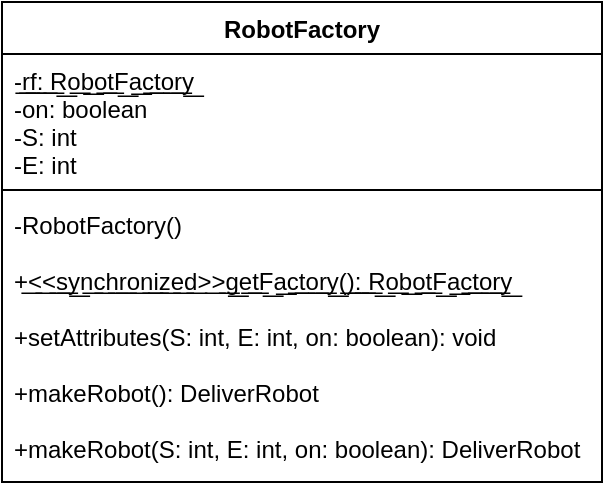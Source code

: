 <mxfile version="13.7.6" type="device"><diagram id="o9_OiuukwpMsvKpW4VCR" name="Page-1"><mxGraphModel dx="1662" dy="713" grid="1" gridSize="10" guides="1" tooltips="1" connect="1" arrows="1" fold="1" page="1" pageScale="1" pageWidth="850" pageHeight="1100" math="0" shadow="0"><root><mxCell id="0"/><mxCell id="1" parent="0"/><mxCell id="RTc_039vUALekmYscWR7-1" value="RobotFactory" style="swimlane;fontStyle=1;align=center;verticalAlign=top;childLayout=stackLayout;horizontal=1;startSize=26;horizontalStack=0;resizeParent=1;resizeParentMax=0;resizeLast=0;collapsible=1;marginBottom=0;" vertex="1" parent="1"><mxGeometry x="340" y="350" width="300" height="240" as="geometry"/></mxCell><mxCell id="RTc_039vUALekmYscWR7-2" value="-͟r͟f͟:͟ ͟R͟o͟b͟o͟t͟F͟a͟c͟t͟o͟r͟y͟&#10;-on: boolean&#10;-S: int&#10;-E: int" style="text;strokeColor=none;fillColor=none;align=left;verticalAlign=top;spacingLeft=4;spacingRight=4;overflow=hidden;rotatable=0;points=[[0,0.5],[1,0.5]];portConstraint=eastwest;" vertex="1" parent="RTc_039vUALekmYscWR7-1"><mxGeometry y="26" width="300" height="64" as="geometry"/></mxCell><mxCell id="RTc_039vUALekmYscWR7-3" value="" style="line;strokeWidth=1;fillColor=none;align=left;verticalAlign=middle;spacingTop=-1;spacingLeft=3;spacingRight=3;rotatable=0;labelPosition=right;points=[];portConstraint=eastwest;" vertex="1" parent="RTc_039vUALekmYscWR7-1"><mxGeometry y="90" width="300" height="8" as="geometry"/></mxCell><mxCell id="RTc_039vUALekmYscWR7-4" value="-RobotFactory()&#10;&#10;+͟&lt;͟&lt;͟s͟y͟n͟c͟h͟r͟o͟n͟i͟z͟e͟d͟&gt;͟&gt;͟g͟e͟t͟F͟a͟c͟t͟o͟r͟y͟(͟)͟:͟ ͟R͟o͟b͟o͟t͟F͟a͟c͟t͟o͟r͟y͟&#10;&#10;+setAttributes(S: int, E: int, on: boolean): void&#10;&#10;+makeRobot(): DeliverRobot&#10;&#10;+makeRobot(S: int, E: int, on: boolean): DeliverRobot" style="text;strokeColor=none;fillColor=none;align=left;verticalAlign=top;spacingLeft=4;spacingRight=4;overflow=hidden;rotatable=0;points=[[0,0.5],[1,0.5]];portConstraint=eastwest;" vertex="1" parent="RTc_039vUALekmYscWR7-1"><mxGeometry y="98" width="300" height="142" as="geometry"/></mxCell></root></mxGraphModel></diagram></mxfile>